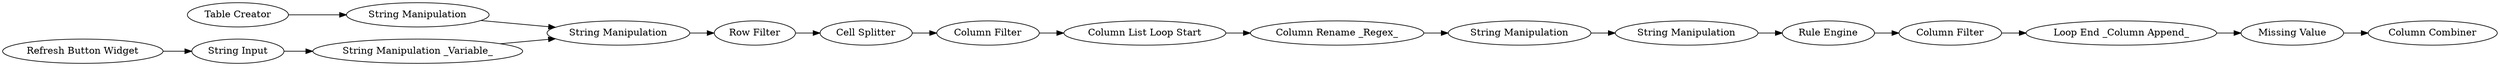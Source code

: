 digraph {
	4 -> 7
	11 -> 10
	12 -> 24
	16 -> 13
	24 -> 15
	5 -> 4
	10 -> 14
	6 -> 4
	9 -> 11
	15 -> 16
	3 -> 5
	2 -> 6
	18 -> 25
	14 -> 12
	1 -> 2
	13 -> 18
	7 -> 9
	5 [label="String Manipulation"]
	24 [label="String Manipulation"]
	16 [label="Column Filter"]
	13 [label="Loop End _Column Append_"]
	1 [label="Refresh Button Widget"]
	7 [label="Row Filter"]
	12 [label="String Manipulation"]
	9 [label="Cell Splitter"]
	11 [label="Column Filter"]
	4 [label="String Manipulation"]
	18 [label="Missing Value"]
	6 [label="String Manipulation _Variable_"]
	15 [label="Rule Engine"]
	25 [label="Column Combiner"]
	14 [label="Column Rename _Regex_"]
	3 [label="Table Creator"]
	2 [label="String Input"]
	10 [label="Column List Loop Start"]
	rankdir=LR
}
